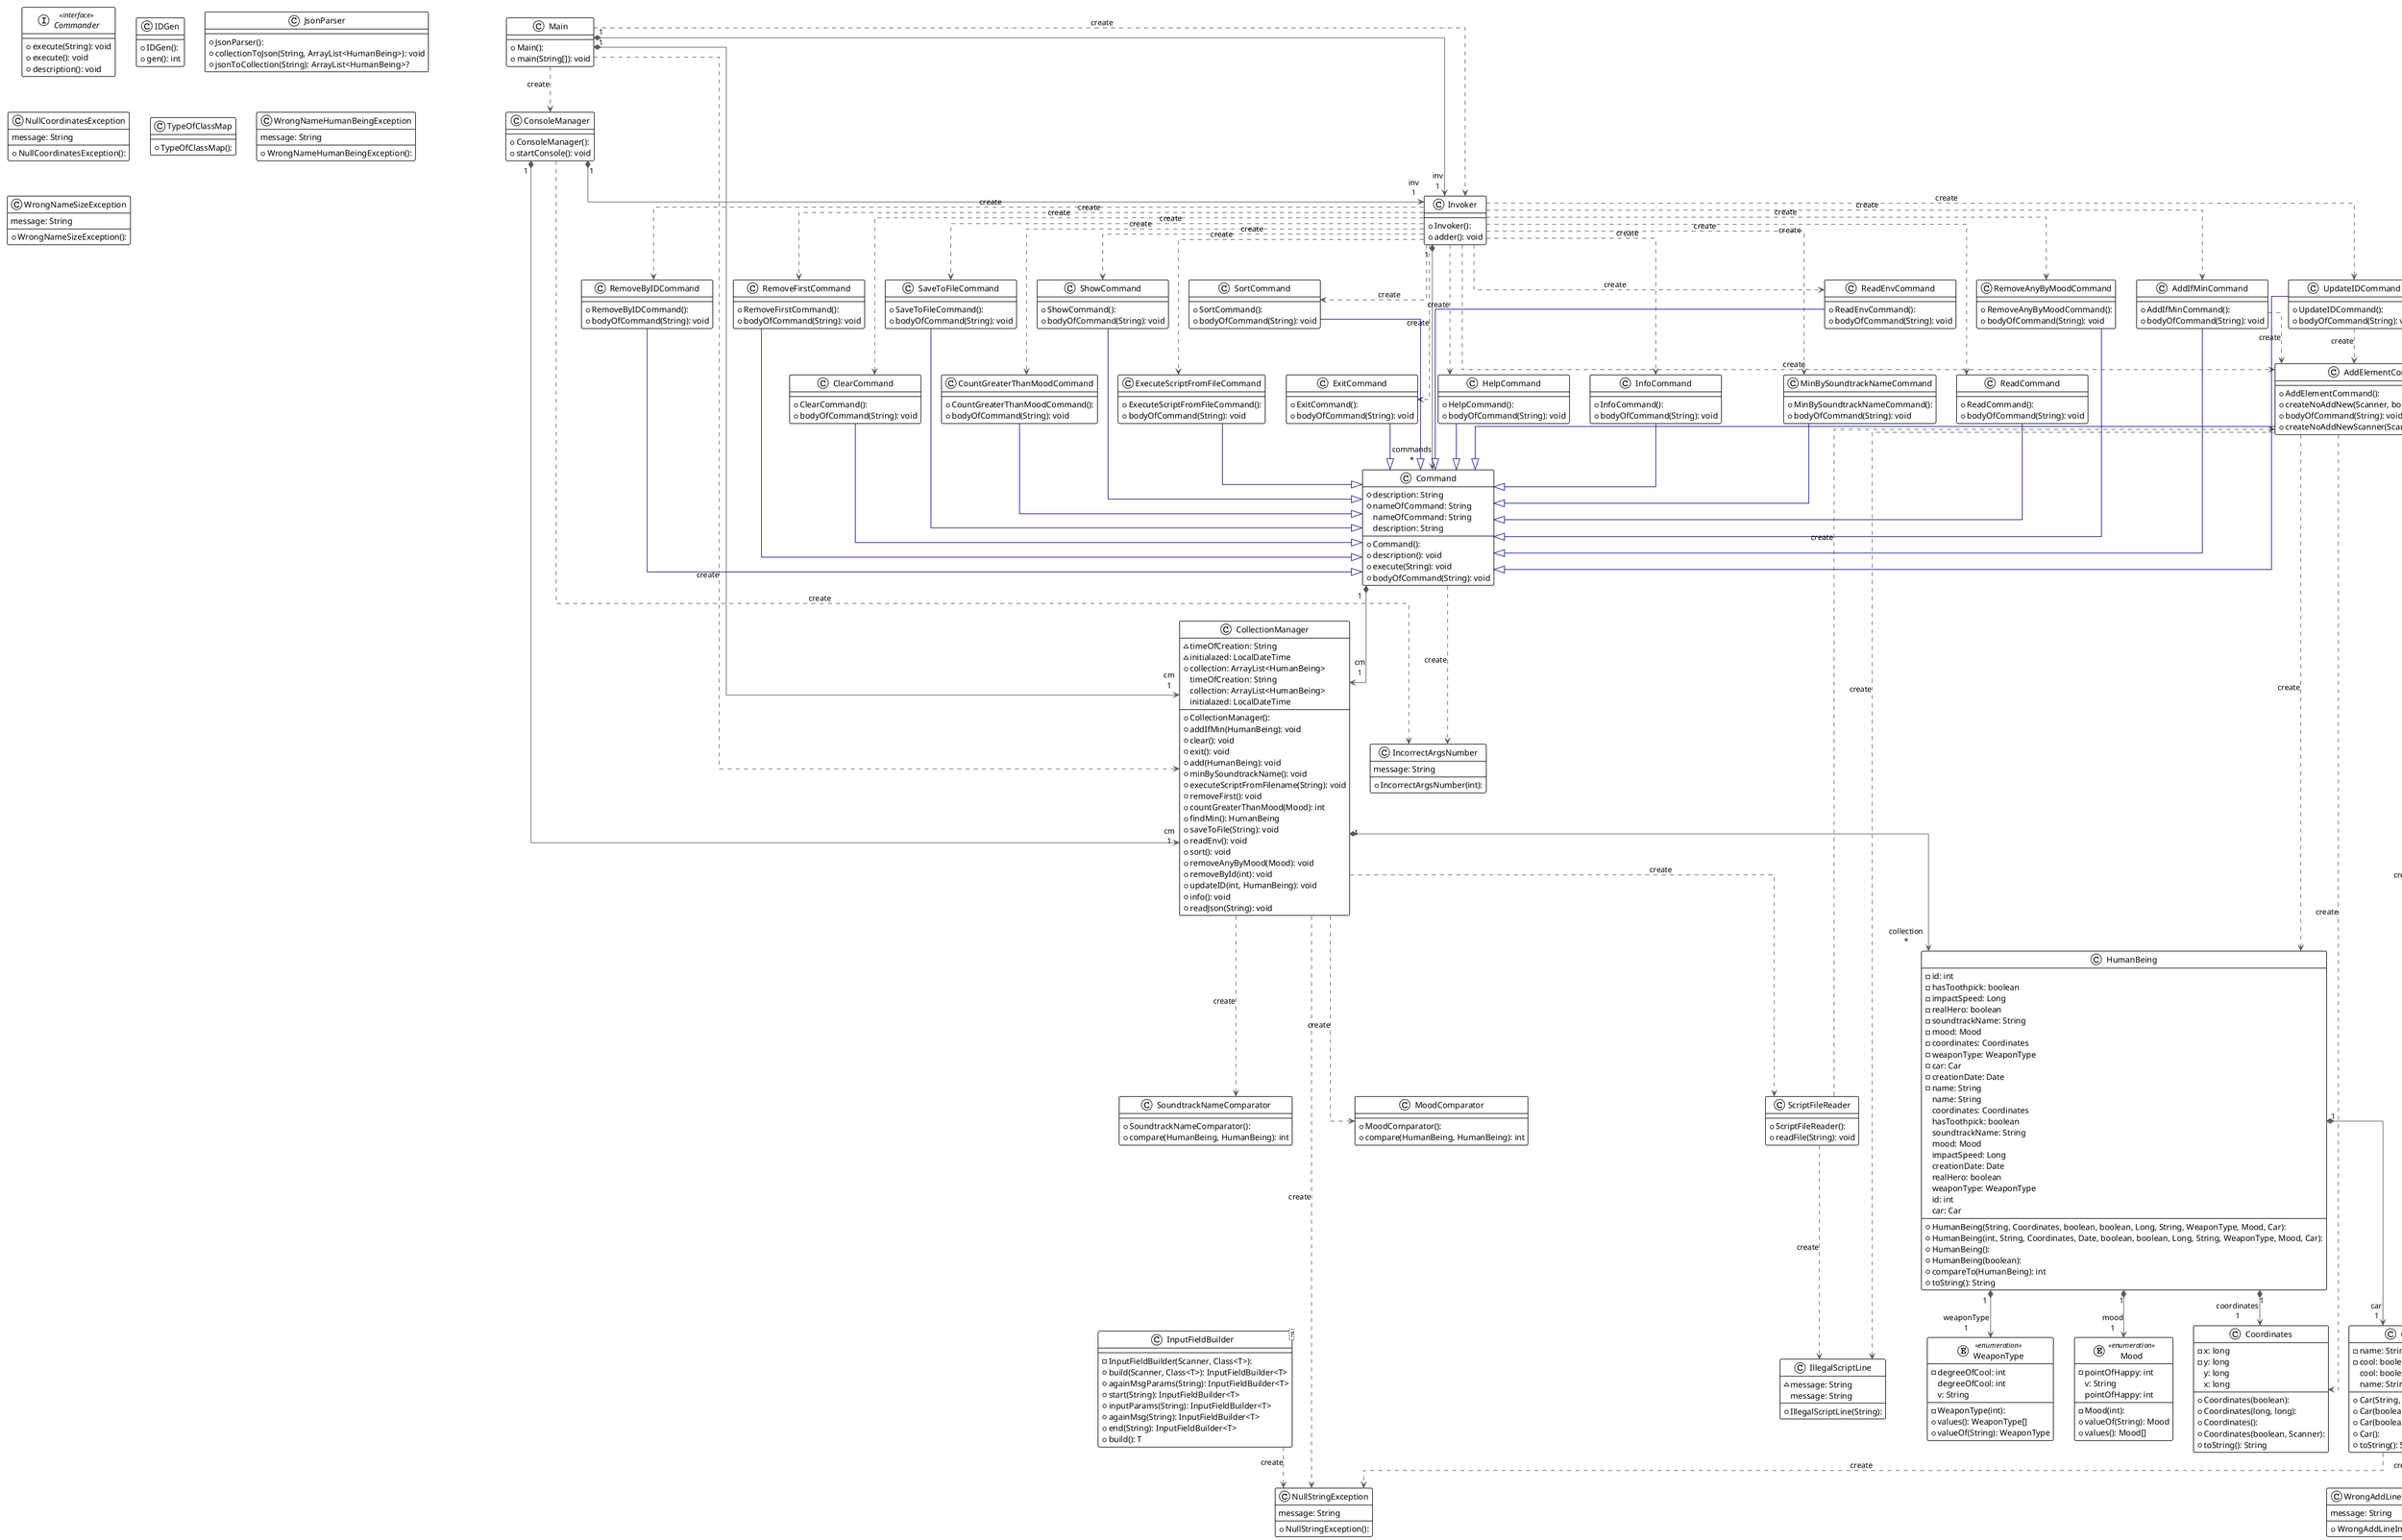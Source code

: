 @startuml

!theme plain
top to bottom direction
skinparam linetype ortho

class AddElementCommand {
  + AddElementCommand():
  + createNoAddNew(Scanner, boolean): HumanBeing
  + bodyOfCommand(String): void
  + createNoAddNewScanner(Scanner): HumanBeing
}
class AddIfMinCommand {
  + AddIfMinCommand():
  + bodyOfCommand(String): void
}
class Car {
  + Car(String, boolean):
  + Car(boolean, Scanner):
  + Car(boolean):
  + Car():
  - name: String
  - cool: boolean
  + toString(): String
   cool: boolean
   name: String
}
class ClearCommand {
  + ClearCommand():
  + bodyOfCommand(String): void
}
class CollectionManager {
  + CollectionManager():
  ~ timeOfCreation: String
  ~ initialazed: LocalDateTime
  + collection: ArrayList<HumanBeing>
  + addIfMin(HumanBeing): void
  + clear(): void
  + exit(): void
  + add(HumanBeing): void
  + minBySoundtrackName(): void
  + executeScriptFromFilename(String): void
  + removeFirst(): void
  + countGreaterThanMood(Mood): int
  + findMin(): HumanBeing
  + saveToFile(String): void
  + readEnv(): void
  + sort(): void
  + removeAnyByMood(Mood): void
  + removeById(int): void
  + updateID(int, HumanBeing): void
  + info(): void
  + readJson(String): void
   timeOfCreation: String
   collection: ArrayList<HumanBeing>
   initialazed: LocalDateTime
}
class Command {
  + Command():
  # description: String
  # nameOfCommand: String
  + description(): void
  + execute(String): void
  + bodyOfCommand(String): void
   nameOfCommand: String
   description: String
}
interface Commander << interface >> {
  + execute(String): void
  + execute(): void
  + description(): void
}
class ConsoleManager {
  + ConsoleManager():
  + startConsole(): void
}
class Coordinates {
  + Coordinates(boolean):
  + Coordinates(long, long):
  + Coordinates():
  + Coordinates(boolean, Scanner):
  - x: long
  - y: long
  + toString(): String
   y: long
   x: long
}
class CountGreaterThanMoodCommand {
  + CountGreaterThanMoodCommand():
  + bodyOfCommand(String): void
}
class ExecuteScriptFromFileCommand {
  + ExecuteScriptFromFileCommand():
  + bodyOfCommand(String): void
}
class ExitCommand {
  + ExitCommand():
  + bodyOfCommand(String): void
}
class HelpCommand {
  + HelpCommand():
  + bodyOfCommand(String): void
}
class HumanBeing {
  + HumanBeing(String, Coordinates, boolean, boolean, Long, String, WeaponType, Mood, Car):
  + HumanBeing(int, String, Coordinates, Date, boolean, boolean, Long, String, WeaponType, Mood, Car):
  + HumanBeing():
  + HumanBeing(boolean):
  - id: int
  - hasToothpick: boolean
  - impactSpeed: Long
  - realHero: boolean
  - soundtrackName: String
  - mood: Mood
  - coordinates: Coordinates
  - weaponType: WeaponType
  - car: Car
  - creationDate: Date
  - name: String
  + compareTo(HumanBeing): int
  + toString(): String
   name: String
   coordinates: Coordinates
   hasToothpick: boolean
   soundtrackName: String
   mood: Mood
   impactSpeed: Long
   creationDate: Date
   realHero: boolean
   weaponType: WeaponType
   id: int
   car: Car
}
class IDGen {
  + IDGen():
  + gen(): int
}
class IllegalScriptLine {
  + IllegalScriptLine(String):
  ~ message: String
   message: String
}
class IncorrectArgsNumber {
  + IncorrectArgsNumber(int):
   message: String
}
class InfoCommand {
  + InfoCommand():
  + bodyOfCommand(String): void
}
class InputFieldBuilder<T> {
  - InputFieldBuilder(Scanner, Class<T>):
  + build(Scanner, Class<T>): InputFieldBuilder<T>
  + againMsgParams(String): InputFieldBuilder<T>
  + start(String): InputFieldBuilder<T>
  + inputParams(String): InputFieldBuilder<T>
  + againMsg(String): InputFieldBuilder<T>
  + end(String): InputFieldBuilder<T>
  + build(): T
}
class Invoker {
  + Invoker():
  + adder(): void
}
class JsonParser {
  + JsonParser():
  + collectionToJson(String, ArrayList<HumanBeing>): void
  + jsonToCollection(String): ArrayList<HumanBeing>?
}
class Main {
  + Main():
  + main(String[]): void
}
class MinBySoundtrackNameCommand {
  + MinBySoundtrackNameCommand():
  + bodyOfCommand(String): void
}
enum Mood << enumeration >> {
  - Mood(int):
  - pointOfHappy: int
  + valueOf(String): Mood
  + values(): Mood[]
   v: String
   pointOfHappy: int
}
class MoodComparator {
  + MoodComparator():
  + compare(HumanBeing, HumanBeing): int
}
class NullCoordinatesException {
  + NullCoordinatesException():
   message: String
}
class NullStringException {
  + NullStringException():
   message: String
}
class ReadCommand {
  + ReadCommand():
  + bodyOfCommand(String): void
}
class ReadEnvCommand {
  + ReadEnvCommand():
  + bodyOfCommand(String): void
}
class RemoveAnyByMoodCommand {
  + RemoveAnyByMoodCommand():
  + bodyOfCommand(String): void
}
class RemoveByIDCommand {
  + RemoveByIDCommand():
  + bodyOfCommand(String): void
}
class RemoveFirstCommand {
  + RemoveFirstCommand():
  + bodyOfCommand(String): void
}
class SaveToFileCommand {
  + SaveToFileCommand():
  + bodyOfCommand(String): void
}
class ScriptFileReader {
  + ScriptFileReader():
  + readFile(String): void
}
class ShowCommand {
  + ShowCommand():
  + bodyOfCommand(String): void
}
class SortCommand {
  + SortCommand():
  + bodyOfCommand(String): void
}
class SoundtrackNameComparator {
  + SoundtrackNameComparator():
  + compare(HumanBeing, HumanBeing): int
}
class TypeOfClassMap {
  + TypeOfClassMap():
}
class UpdateIDCommand {
  + UpdateIDCommand():
  + bodyOfCommand(String): void
}
enum WeaponType << enumeration >> {
  - WeaponType(int):
  - degreeOfCool: int
  + values(): WeaponType[]
  + valueOf(String): WeaponType
   degreeOfCool: int
   v: String
}
class WrongAddLineInScriptException {
  + WrongAddLineInScriptException():
   message: String
}
class WrongNameHumanBeingException {
  + WrongNameHumanBeingException():
   message: String
}
class WrongNameSizeException {
  + WrongNameSizeException():
   message: String
}

AddElementCommand              -[#595959,dashed]->  Car                           : "«create»"
AddElementCommand              -[#000082,plain]-^  Command
AddElementCommand              -[#595959,dashed]->  Coordinates                   : "«create»"
AddElementCommand              -[#595959,dashed]->  HumanBeing                    : "«create»"
AddElementCommand              -[#595959,dashed]->  IllegalScriptLine             : "«create»"
AddIfMinCommand                -[#595959,dashed]->  AddElementCommand             : "«create»"
AddIfMinCommand                -[#000082,plain]-^  Command
Car                            -[#595959,dashed]->  NullStringException           : "«create»"
Car                            -[#595959,dashed]->  WrongAddLineInScriptException : "«create»"
ClearCommand                   -[#000082,plain]-^  Command
CollectionManager             "1" *-[#595959,plain]-> "collection\n*" HumanBeing
CollectionManager              -[#595959,dashed]->  MoodComparator                : "«create»"
CollectionManager              -[#595959,dashed]->  NullStringException           : "«create»"
CollectionManager              -[#595959,dashed]->  ScriptFileReader              : "«create»"
CollectionManager              -[#595959,dashed]->  SoundtrackNameComparator      : "«create»"
Command                       "1" *-[#595959,plain]-> "cm\n1" CollectionManager
Command                        -[#595959,dashed]->  IncorrectArgsNumber           : "«create»"
ConsoleManager                "1" *-[#595959,plain]-> "cm\n1" CollectionManager
ConsoleManager                 -[#595959,dashed]->  IncorrectArgsNumber           : "«create»"
ConsoleManager                "1" *-[#595959,plain]-> "inv\n1" Invoker
CountGreaterThanMoodCommand    -[#000082,plain]-^  Command
ExecuteScriptFromFileCommand   -[#000082,plain]-^  Command
ExitCommand                    -[#000082,plain]-^  Command
HelpCommand                    -[#000082,plain]-^  Command
HumanBeing                    "1" *-[#595959,plain]-> "car\n1" Car
HumanBeing                    "1" *-[#595959,plain]-> "coordinates\n1" Coordinates
HumanBeing                    "1" *-[#595959,plain]-> "mood\n1" Mood
HumanBeing                    "1" *-[#595959,plain]-> "weaponType\n1" WeaponType
InfoCommand                    -[#000082,plain]-^  Command
InputFieldBuilder              -[#595959,dashed]->  NullStringException           : "«create»"
Invoker                        -[#595959,dashed]->  AddElementCommand             : "«create»"
Invoker                        -[#595959,dashed]->  AddIfMinCommand               : "«create»"
Invoker                        -[#595959,dashed]->  ClearCommand                  : "«create»"
Invoker                       "1" *-[#595959,plain]-> "commands\n*" Command
Invoker                        -[#595959,dashed]->  CountGreaterThanMoodCommand   : "«create»"
Invoker                        -[#595959,dashed]->  ExecuteScriptFromFileCommand  : "«create»"
Invoker                        -[#595959,dashed]->  ExitCommand                   : "«create»"
Invoker                        -[#595959,dashed]->  HelpCommand                   : "«create»"
Invoker                        -[#595959,dashed]->  InfoCommand                   : "«create»"
Invoker                        -[#595959,dashed]->  MinBySoundtrackNameCommand    : "«create»"
Invoker                        -[#595959,dashed]->  ReadCommand                   : "«create»"
Invoker                        -[#595959,dashed]->  ReadEnvCommand                : "«create»"
Invoker                        -[#595959,dashed]->  RemoveAnyByMoodCommand        : "«create»"
Invoker                        -[#595959,dashed]->  RemoveByIDCommand             : "«create»"
Invoker                        -[#595959,dashed]->  RemoveFirstCommand            : "«create»"
Invoker                        -[#595959,dashed]->  SaveToFileCommand             : "«create»"
Invoker                        -[#595959,dashed]->  ShowCommand                   : "«create»"
Invoker                        -[#595959,dashed]->  SortCommand                   : "«create»"
Invoker                        -[#595959,dashed]->  UpdateIDCommand               : "«create»"
Main                          "1" *-[#595959,plain]-> "cm\n1" CollectionManager
Main                           -[#595959,dashed]->  CollectionManager             : "«create»"
Main                           -[#595959,dashed]->  ConsoleManager                : "«create»"
Main                           -[#595959,dashed]->  Invoker                       : "«create»"
Main                          "1" *-[#595959,plain]-> "inv\n1" Invoker
MinBySoundtrackNameCommand     -[#000082,plain]-^  Command
ReadCommand                    -[#000082,plain]-^  Command
ReadEnvCommand                 -[#000082,plain]-^  Command
RemoveAnyByMoodCommand         -[#000082,plain]-^  Command
RemoveByIDCommand              -[#000082,plain]-^  Command
RemoveFirstCommand             -[#000082,plain]-^  Command
SaveToFileCommand              -[#000082,plain]-^  Command
ScriptFileReader               -[#595959,dashed]->  AddElementCommand             : "«create»"
ScriptFileReader               -[#595959,dashed]->  IllegalScriptLine             : "«create»"
ShowCommand                    -[#000082,plain]-^  Command
SortCommand                    -[#000082,plain]-^  Command
UpdateIDCommand                -[#595959,dashed]->  AddElementCommand             : "«create»"
UpdateIDCommand                -[#000082,plain]-^  Command
@enduml
